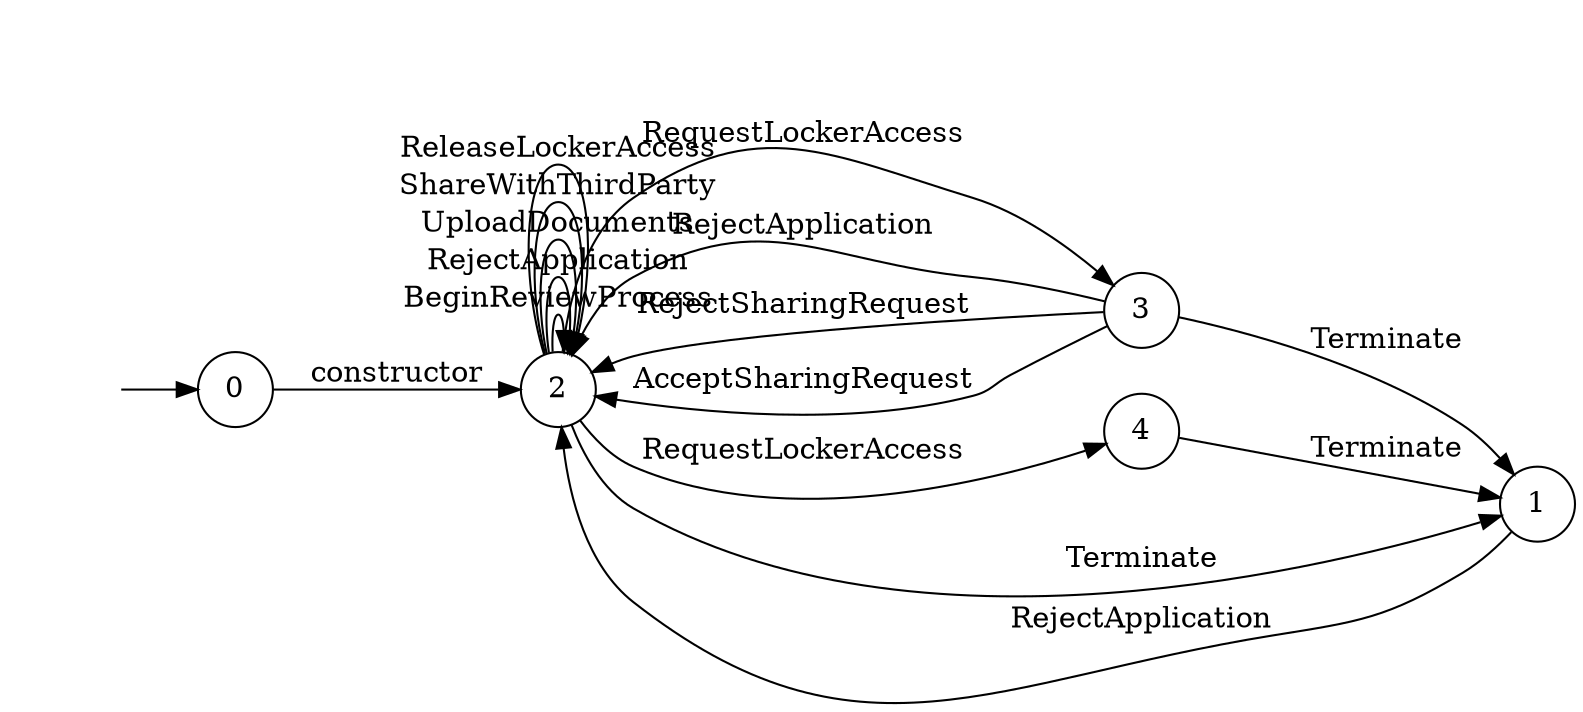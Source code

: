 digraph "Dapp-Automata-data/fuzzer/testnetdata-model-rq1-fix/DigitalLocker/FSM-3" {
	graph [rankdir=LR]
	"" [label="" shape=plaintext]
	4 [label=4 shape=circle]
	3 [label=3 shape=circle]
	0 [label=0 shape=circle]
	2 [label=2 shape=circle]
	1 [label=1 shape=circle]
	"" -> 0 [label=""]
	0 -> 2 [label=constructor]
	2 -> 2 [label=BeginReviewProcess]
	2 -> 2 [label=RejectApplication]
	2 -> 2 [label=UploadDocuments]
	2 -> 2 [label=ShareWithThirdParty]
	2 -> 4 [label=RequestLockerAccess]
	2 -> 3 [label=RequestLockerAccess]
	2 -> 1 [label=Terminate]
	2 -> 2 [label=ReleaseLockerAccess]
	1 -> 2 [label=RejectApplication]
	4 -> 1 [label=Terminate]
	3 -> 2 [label=RejectApplication]
	3 -> 1 [label=Terminate]
	3 -> 2 [label=RejectSharingRequest]
	3 -> 2 [label=AcceptSharingRequest]
}
